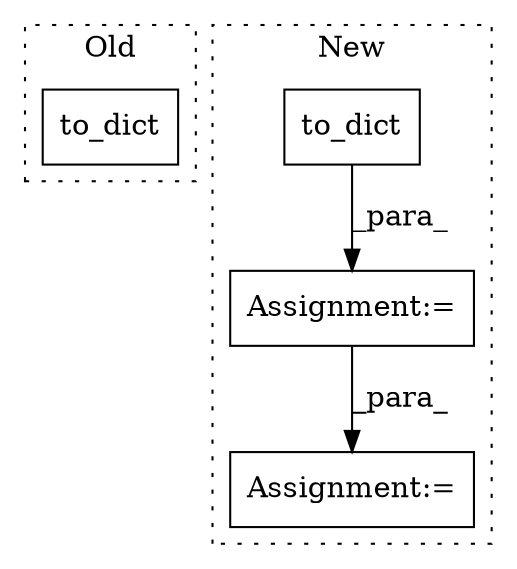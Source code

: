 digraph G {
subgraph cluster0 {
1 [label="to_dict" a="32" s="1563" l="9" shape="box"];
label = "Old";
style="dotted";
}
subgraph cluster1 {
2 [label="to_dict" a="32" s="1710" l="9" shape="box"];
3 [label="Assignment:=" a="7" s="1893" l="1" shape="box"];
4 [label="Assignment:=" a="7" s="1693" l="1" shape="box"];
label = "New";
style="dotted";
}
2 -> 4 [label="_para_"];
4 -> 3 [label="_para_"];
}